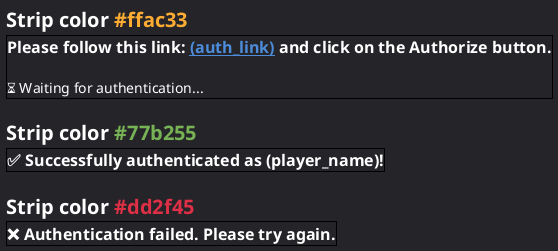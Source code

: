 @startsalt login
	<style>
		saltDiagram {
			BackgroundColor #242429
		}
	</style>
	{
		= <color:#ffffff>Strip color <color:#ffac33><size:16>#ffac33
		{+
			<b><color:#ffffff><size:16>Please follow this link: <color:#4c8cda>__(auth_link)__ <color:#ffffff>and click on the **Authorize** button.
			.
			<color:#ffffff><size:14>⏳ Waiting for authentication...
		}
		.
		= <color:#ffffff>Strip color <color:#77b255><size:16>#77b255
		{+
			<b><color:#ffffff><size:16>✅ Successfully authenticated as (player_name)!
		}
		.
		= <color:#ffffff>Strip color <color:#dd2f45><size:16>#dd2f45
		{+
			<b><color:#ffffff><size:16>❌ Authentication failed. Please try again.
		}
	}
@endsalt